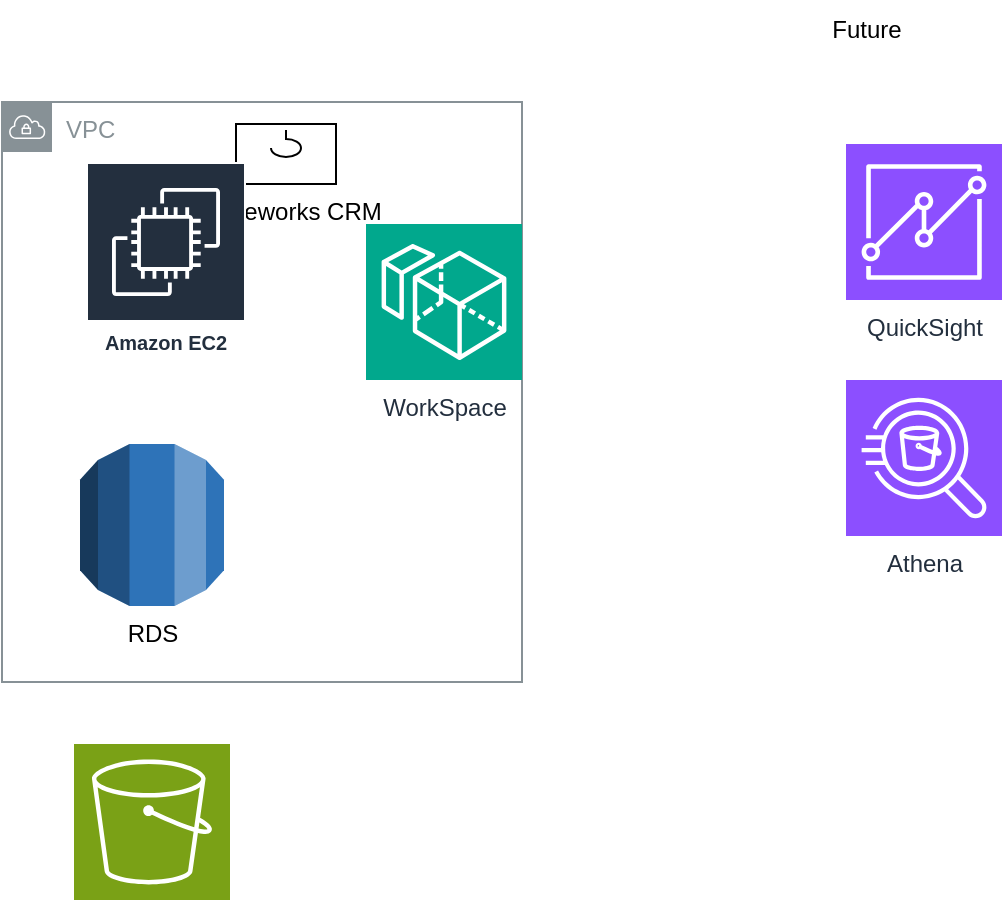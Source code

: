 <mxfile version="23.1.3" type="github">
  <diagram name="Page-1" id="hVhJlG-UkPKAi7OU5LwM">
    <mxGraphModel dx="954" dy="566" grid="1" gridSize="10" guides="1" tooltips="1" connect="1" arrows="1" fold="1" page="1" pageScale="1" pageWidth="850" pageHeight="1100" math="0" shadow="0">
      <root>
        <mxCell id="0" />
        <mxCell id="1" parent="0" />
        <mxCell id="Tar3ze5cDiWyI1CSm9RI-1" value="VPC" style="sketch=0;outlineConnect=0;gradientColor=none;html=1;whiteSpace=wrap;fontSize=12;fontStyle=0;shape=mxgraph.aws4.group;grIcon=mxgraph.aws4.group_vpc;strokeColor=#879196;fillColor=none;verticalAlign=top;align=left;spacingLeft=30;fontColor=#879196;dashed=0;" vertex="1" parent="1">
          <mxGeometry x="258" y="119" width="260" height="290" as="geometry" />
        </mxCell>
        <mxCell id="N_Udy_yYeKNG2tqeefmu-1" value="Leaseworks CRM" style="verticalLabelPosition=bottom;outlineConnect=0;align=center;dashed=0;html=1;verticalAlign=top;shape=mxgraph.pid.misc.crane;" parent="1" vertex="1">
          <mxGeometry x="375" y="130" width="50" height="30" as="geometry" />
        </mxCell>
        <mxCell id="N_Udy_yYeKNG2tqeefmu-2" value="RDS" style="outlineConnect=0;dashed=0;verticalLabelPosition=bottom;verticalAlign=top;align=center;html=1;shape=mxgraph.aws3.rds;fillColor=#2E73B8;gradientColor=none;" parent="1" vertex="1">
          <mxGeometry x="297" y="290" width="72" height="81" as="geometry" />
        </mxCell>
        <mxCell id="N_Udy_yYeKNG2tqeefmu-3" value="Amazon EC2" style="sketch=0;outlineConnect=0;fontColor=#232F3E;gradientColor=none;strokeColor=#ffffff;fillColor=#232F3E;dashed=0;verticalLabelPosition=middle;verticalAlign=bottom;align=center;html=1;whiteSpace=wrap;fontSize=10;fontStyle=1;spacing=3;shape=mxgraph.aws4.productIcon;prIcon=mxgraph.aws4.ec2;" parent="1" vertex="1">
          <mxGeometry x="300" y="149" width="80" height="100" as="geometry" />
        </mxCell>
        <mxCell id="N_Udy_yYeKNG2tqeefmu-4" value="WorkSpace" style="sketch=0;points=[[0,0,0],[0.25,0,0],[0.5,0,0],[0.75,0,0],[1,0,0],[0,1,0],[0.25,1,0],[0.5,1,0],[0.75,1,0],[1,1,0],[0,0.25,0],[0,0.5,0],[0,0.75,0],[1,0.25,0],[1,0.5,0],[1,0.75,0]];outlineConnect=0;fontColor=#232F3E;fillColor=#01A88D;strokeColor=#ffffff;dashed=0;verticalLabelPosition=bottom;verticalAlign=top;align=center;html=1;fontSize=12;fontStyle=0;aspect=fixed;shape=mxgraph.aws4.resourceIcon;resIcon=mxgraph.aws4.workspaces;" parent="1" vertex="1">
          <mxGeometry x="440" y="180" width="78" height="78" as="geometry" />
        </mxCell>
        <mxCell id="N_Udy_yYeKNG2tqeefmu-5" value="" style="sketch=0;points=[[0,0,0],[0.25,0,0],[0.5,0,0],[0.75,0,0],[1,0,0],[0,1,0],[0.25,1,0],[0.5,1,0],[0.75,1,0],[1,1,0],[0,0.25,0],[0,0.5,0],[0,0.75,0],[1,0.25,0],[1,0.5,0],[1,0.75,0]];outlineConnect=0;fontColor=#232F3E;fillColor=#7AA116;strokeColor=#ffffff;dashed=0;verticalLabelPosition=bottom;verticalAlign=top;align=center;html=1;fontSize=12;fontStyle=0;aspect=fixed;shape=mxgraph.aws4.resourceIcon;resIcon=mxgraph.aws4.s3;" parent="1" vertex="1">
          <mxGeometry x="294" y="440" width="78" height="78" as="geometry" />
        </mxCell>
        <mxCell id="Tar3ze5cDiWyI1CSm9RI-2" value="QuickSight" style="sketch=0;points=[[0,0,0],[0.25,0,0],[0.5,0,0],[0.75,0,0],[1,0,0],[0,1,0],[0.25,1,0],[0.5,1,0],[0.75,1,0],[1,1,0],[0,0.25,0],[0,0.5,0],[0,0.75,0],[1,0.25,0],[1,0.5,0],[1,0.75,0]];outlineConnect=0;fontColor=#232F3E;fillColor=#8C4FFF;strokeColor=#ffffff;dashed=0;verticalLabelPosition=bottom;verticalAlign=top;align=center;html=1;fontSize=12;fontStyle=0;aspect=fixed;shape=mxgraph.aws4.resourceIcon;resIcon=mxgraph.aws4.quicksight;" vertex="1" parent="1">
          <mxGeometry x="680" y="140" width="78" height="78" as="geometry" />
        </mxCell>
        <mxCell id="Tar3ze5cDiWyI1CSm9RI-4" value="Athena" style="sketch=0;points=[[0,0,0],[0.25,0,0],[0.5,0,0],[0.75,0,0],[1,0,0],[0,1,0],[0.25,1,0],[0.5,1,0],[0.75,1,0],[1,1,0],[0,0.25,0],[0,0.5,0],[0,0.75,0],[1,0.25,0],[1,0.5,0],[1,0.75,0]];outlineConnect=0;fontColor=#232F3E;fillColor=#8C4FFF;strokeColor=#ffffff;dashed=0;verticalLabelPosition=bottom;verticalAlign=top;align=center;html=1;fontSize=12;fontStyle=0;aspect=fixed;shape=mxgraph.aws4.resourceIcon;resIcon=mxgraph.aws4.athena;" vertex="1" parent="1">
          <mxGeometry x="680" y="258" width="78" height="78" as="geometry" />
        </mxCell>
        <mxCell id="Tar3ze5cDiWyI1CSm9RI-5" value="Future " style="text;html=1;align=center;verticalAlign=middle;resizable=0;points=[];autosize=1;strokeColor=none;fillColor=none;" vertex="1" parent="1">
          <mxGeometry x="660" y="68" width="60" height="30" as="geometry" />
        </mxCell>
      </root>
    </mxGraphModel>
  </diagram>
</mxfile>
